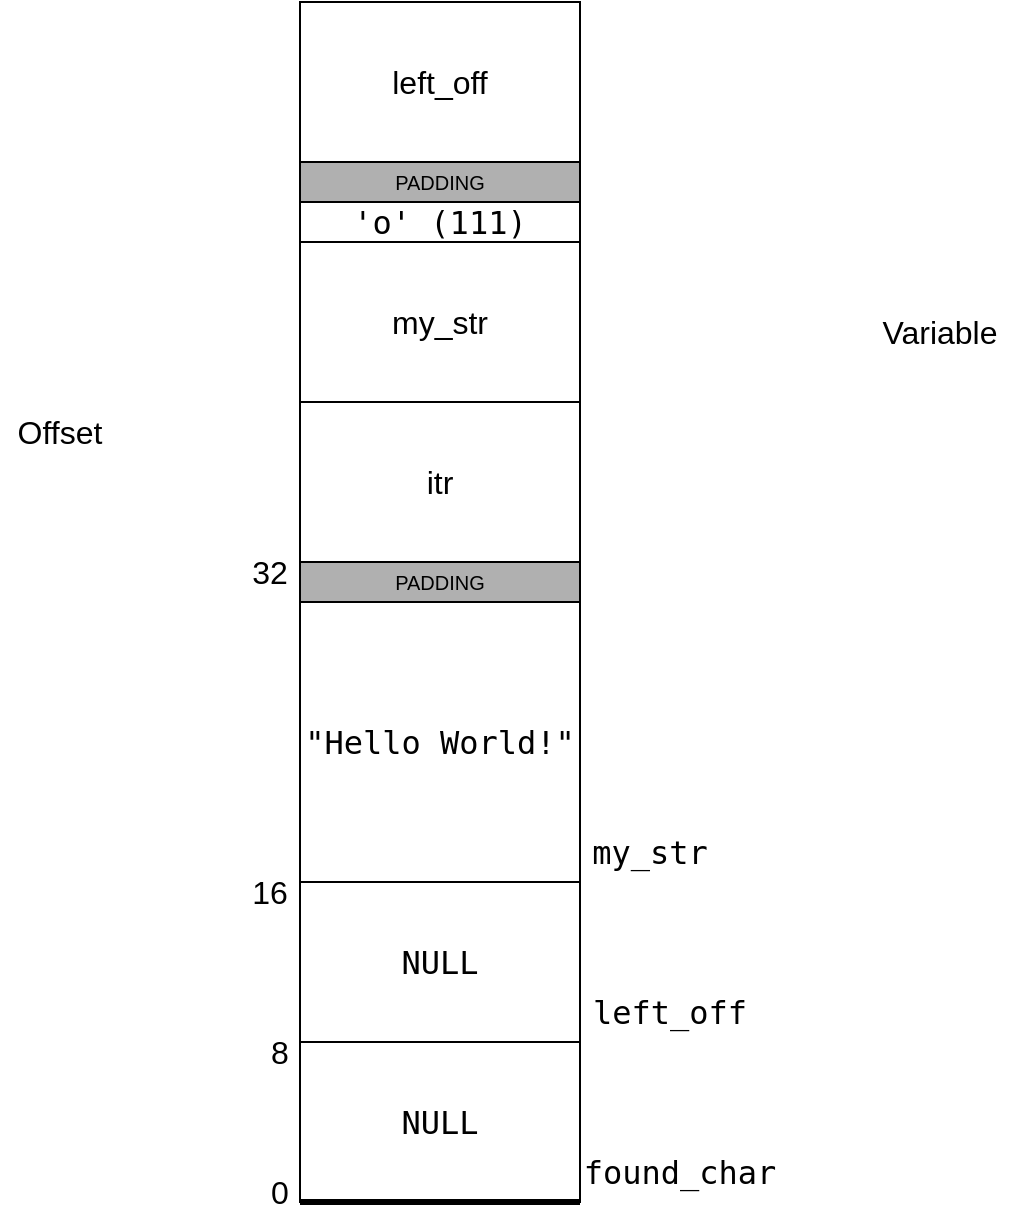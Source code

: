 <mxfile version="12.9.2" type="device"><diagram id="3T6XXa4KqIWcqoQXKcZj" name="Page-1"><mxGraphModel dx="1768" dy="1571" grid="1" gridSize="10" guides="1" tooltips="1" connect="0" arrows="0" fold="1" page="1" pageScale="1" pageWidth="850" pageHeight="1100" math="0" shadow="0"><root><mxCell id="0"/><mxCell id="1" parent="0"/><mxCell id="Z8ysf3RP-tLpuXfRaKUo-4" value="&lt;pre&gt;NULL&lt;/pre&gt;" style="rounded=0;whiteSpace=wrap;html=1;fontSize=16;" parent="1" vertex="1"><mxGeometry x="140" y="370" width="140" height="80" as="geometry"/></mxCell><mxCell id="Z8ysf3RP-tLpuXfRaKUo-5" value="&lt;pre&gt;NULL&lt;/pre&gt;" style="rounded=0;whiteSpace=wrap;html=1;fontSize=16;" parent="1" vertex="1"><mxGeometry x="140" y="290" width="140" height="80" as="geometry"/></mxCell><mxCell id="Z8ysf3RP-tLpuXfRaKUo-6" value="&lt;pre&gt;&quot;Hello World!&quot;&lt;/pre&gt;" style="rounded=0;whiteSpace=wrap;html=1;fontSize=16;" parent="1" vertex="1"><mxGeometry x="140" y="150" width="140" height="140" as="geometry"/></mxCell><mxCell id="Z8ysf3RP-tLpuXfRaKUo-7" value="PADDING" style="rounded=0;whiteSpace=wrap;html=1;fillColor=#B0B0B0;fontSize=10;" parent="1" vertex="1"><mxGeometry x="140" y="130" width="140" height="20" as="geometry"/></mxCell><mxCell id="Z8ysf3RP-tLpuXfRaKUo-8" value="Offset" style="text;html=1;strokeColor=none;fillColor=none;align=center;verticalAlign=middle;whiteSpace=wrap;rounded=0;fontSize=16;" parent="1" vertex="1"><mxGeometry x="-10" y="50" width="60" height="30" as="geometry"/></mxCell><mxCell id="Z8ysf3RP-tLpuXfRaKUo-9" value="0" style="text;html=1;strokeColor=none;fillColor=none;align=center;verticalAlign=middle;whiteSpace=wrap;rounded=0;fontSize=16;" parent="1" vertex="1"><mxGeometry x="120" y="430" width="20" height="30" as="geometry"/></mxCell><mxCell id="Z8ysf3RP-tLpuXfRaKUo-10" value="8" style="text;html=1;strokeColor=none;fillColor=none;align=center;verticalAlign=middle;whiteSpace=wrap;rounded=0;fontSize=16;" parent="1" vertex="1"><mxGeometry x="120" y="360" width="20" height="30" as="geometry"/></mxCell><mxCell id="Z8ysf3RP-tLpuXfRaKUo-11" value="16" style="text;html=1;strokeColor=none;fillColor=none;align=center;verticalAlign=middle;whiteSpace=wrap;rounded=0;fontSize=16;" parent="1" vertex="1"><mxGeometry x="110" y="280" width="30" height="30" as="geometry"/></mxCell><mxCell id="Z8ysf3RP-tLpuXfRaKUo-12" value="32" style="text;html=1;strokeColor=none;fillColor=none;align=center;verticalAlign=middle;whiteSpace=wrap;rounded=0;fontSize=16;" parent="1" vertex="1"><mxGeometry x="110" y="120" width="30" height="30" as="geometry"/></mxCell><mxCell id="WdGrn8KU4RR0bOzMLmEx-1" value="Variable" style="text;html=1;strokeColor=none;fillColor=none;align=center;verticalAlign=middle;whiteSpace=wrap;rounded=0;fontSize=16;" parent="1" vertex="1"><mxGeometry x="425" width="70" height="30" as="geometry"/></mxCell><mxCell id="WdGrn8KU4RR0bOzMLmEx-2" value="&lt;pre&gt;my_str&lt;/pre&gt;" style="text;html=1;strokeColor=none;fillColor=none;align=center;verticalAlign=middle;whiteSpace=wrap;rounded=0;fontSize=16;" parent="1" vertex="1"><mxGeometry x="290" y="260" width="50" height="30" as="geometry"/></mxCell><mxCell id="WdGrn8KU4RR0bOzMLmEx-3" value="&lt;pre&gt;left_off&lt;/pre&gt;" style="text;html=1;strokeColor=none;fillColor=none;align=center;verticalAlign=middle;whiteSpace=wrap;rounded=0;fontSize=16;" parent="1" vertex="1"><mxGeometry x="310" y="340" width="30" height="30" as="geometry"/></mxCell><mxCell id="WdGrn8KU4RR0bOzMLmEx-4" value="&lt;pre&gt;found_char&lt;/pre&gt;" style="text;html=1;strokeColor=none;fillColor=none;align=center;verticalAlign=middle;whiteSpace=wrap;rounded=0;fontSize=16;" parent="1" vertex="1"><mxGeometry x="320" y="420" width="20" height="30" as="geometry"/></mxCell><mxCell id="7FA5s0QdJrbmAI4_bDrD-1" value="" style="endArrow=none;html=1;strokeWidth=3;fontSize=16;exitX=0;exitY=1;exitDx=0;exitDy=0;entryX=1;entryY=1;entryDx=0;entryDy=0;" edge="1" parent="1" source="Z8ysf3RP-tLpuXfRaKUo-4" target="Z8ysf3RP-tLpuXfRaKUo-4"><mxGeometry width="50" height="50" relative="1" as="geometry"><mxPoint x="400" y="320" as="sourcePoint"/><mxPoint x="450" y="270" as="targetPoint"/></mxGeometry></mxCell><mxCell id="7FA5s0QdJrbmAI4_bDrD-2" value="left_off" style="rounded=0;whiteSpace=wrap;html=1;fontSize=16;" vertex="1" parent="1"><mxGeometry x="140" y="-150" width="140" height="80" as="geometry"/></mxCell><mxCell id="7FA5s0QdJrbmAI4_bDrD-3" value="&lt;pre&gt;'o' (111)&lt;/pre&gt;" style="rounded=0;whiteSpace=wrap;html=1;fontSize=16;" vertex="1" parent="1"><mxGeometry x="140" y="-50" width="140" height="20" as="geometry"/></mxCell><mxCell id="7FA5s0QdJrbmAI4_bDrD-4" value="itr" style="rounded=0;whiteSpace=wrap;html=1;fontSize=16;" vertex="1" parent="1"><mxGeometry x="140" y="50" width="140" height="80" as="geometry"/></mxCell><mxCell id="7FA5s0QdJrbmAI4_bDrD-5" value="my_str" style="rounded=0;whiteSpace=wrap;html=1;fontSize=16;" vertex="1" parent="1"><mxGeometry x="140" y="-30" width="140" height="80" as="geometry"/></mxCell><mxCell id="7FA5s0QdJrbmAI4_bDrD-8" value="PADDING" style="rounded=0;whiteSpace=wrap;html=1;fillColor=#B0B0B0;fontSize=10;" vertex="1" parent="1"><mxGeometry x="140" y="-70" width="140" height="20" as="geometry"/></mxCell></root></mxGraphModel></diagram></mxfile>